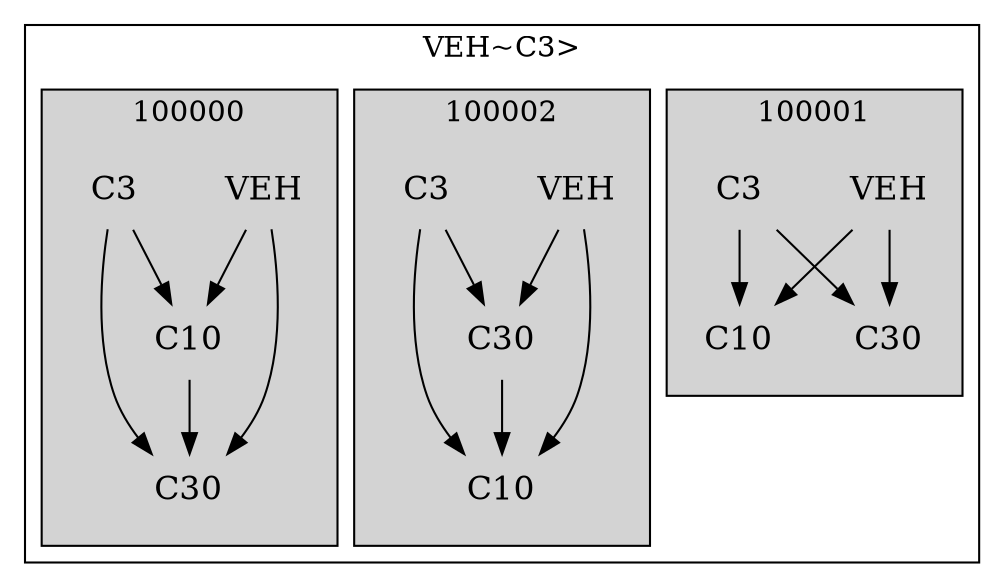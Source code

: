 strict digraph FirstlevelCluster {
	labelloc = "t";
	compound = false;
	subgraph cluster_0 {
	label= "VEH~C3>";
		subgraph	cluster_2 {
		label = "100001";
			style = filled;
			node	[label = VEH, shape = plaintext, fontsize = 16] VEH2;
			node	[label = C3, shape = plaintext, fontsize = 16] C32;
			node	[label = C10, shape = plaintext, fontsize = 16] C102;
			node	[label = C30, shape = plaintext, fontsize = 16] C302;
			VEH2->C102;VEH2->C302;C32->C102;C32->C302;			}
		subgraph	cluster_3 {
		label = "100002";
			style = filled;
			node	[label = VEH, shape = plaintext, fontsize = 16] VEH3;
			node	[label = C3, shape = plaintext, fontsize = 16] C33;
			node	[label = C10, shape = plaintext, fontsize = 16] C103;
			node	[label = C30, shape = plaintext, fontsize = 16] C303;
			VEH3->C103;VEH3->C303;C33->C103;C33->C303;C303->C103;			}
		subgraph	cluster_4 {
		label = "100000";
			style = filled;
			node	[label = VEH, shape = plaintext, fontsize = 16] VEH4;
			node	[label = C3, shape = plaintext, fontsize = 16] C34;
			node	[label = C10, shape = plaintext, fontsize = 16] C104;
			node	[label = C30, shape = plaintext, fontsize = 16] C304;
			VEH4->C104;VEH4->C304;C34->C104;C34->C304;C104->C304;			}
}}